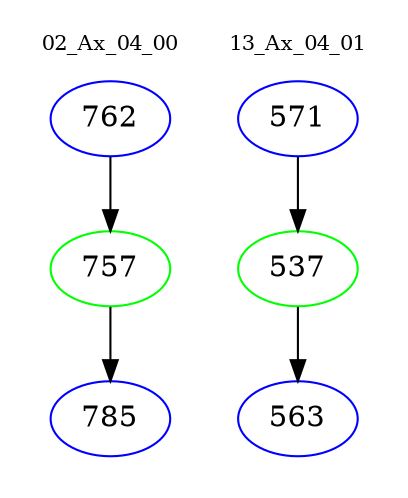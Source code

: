 digraph{
subgraph cluster_0 {
color = white
label = "02_Ax_04_00";
fontsize=10;
T0_762 [label="762", color="blue"]
T0_762 -> T0_757 [color="black"]
T0_757 [label="757", color="green"]
T0_757 -> T0_785 [color="black"]
T0_785 [label="785", color="blue"]
}
subgraph cluster_1 {
color = white
label = "13_Ax_04_01";
fontsize=10;
T1_571 [label="571", color="blue"]
T1_571 -> T1_537 [color="black"]
T1_537 [label="537", color="green"]
T1_537 -> T1_563 [color="black"]
T1_563 [label="563", color="blue"]
}
}

